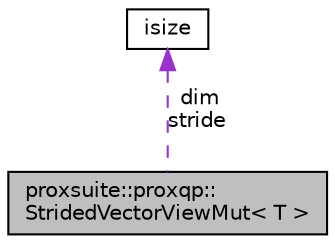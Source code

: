 digraph "proxsuite::proxqp::StridedVectorViewMut&lt; T &gt;"
{
 // LATEX_PDF_SIZE
  bgcolor="transparent";
  edge [fontname="Helvetica",fontsize="10",labelfontname="Helvetica",labelfontsize="10"];
  node [fontname="Helvetica",fontsize="10",shape=record];
  Node1 [label="proxsuite::proxqp::\lStridedVectorViewMut\< T \>",height=0.2,width=0.4,color="black", fillcolor="grey75", style="filled", fontcolor="black",tooltip=" "];
  Node2 -> Node1 [dir="back",color="darkorchid3",fontsize="10",style="dashed",label=" dim\nstride" ,fontname="Helvetica"];
  Node2 [label="isize",height=0.2,width=0.4,color="black",tooltip=" "];
}
